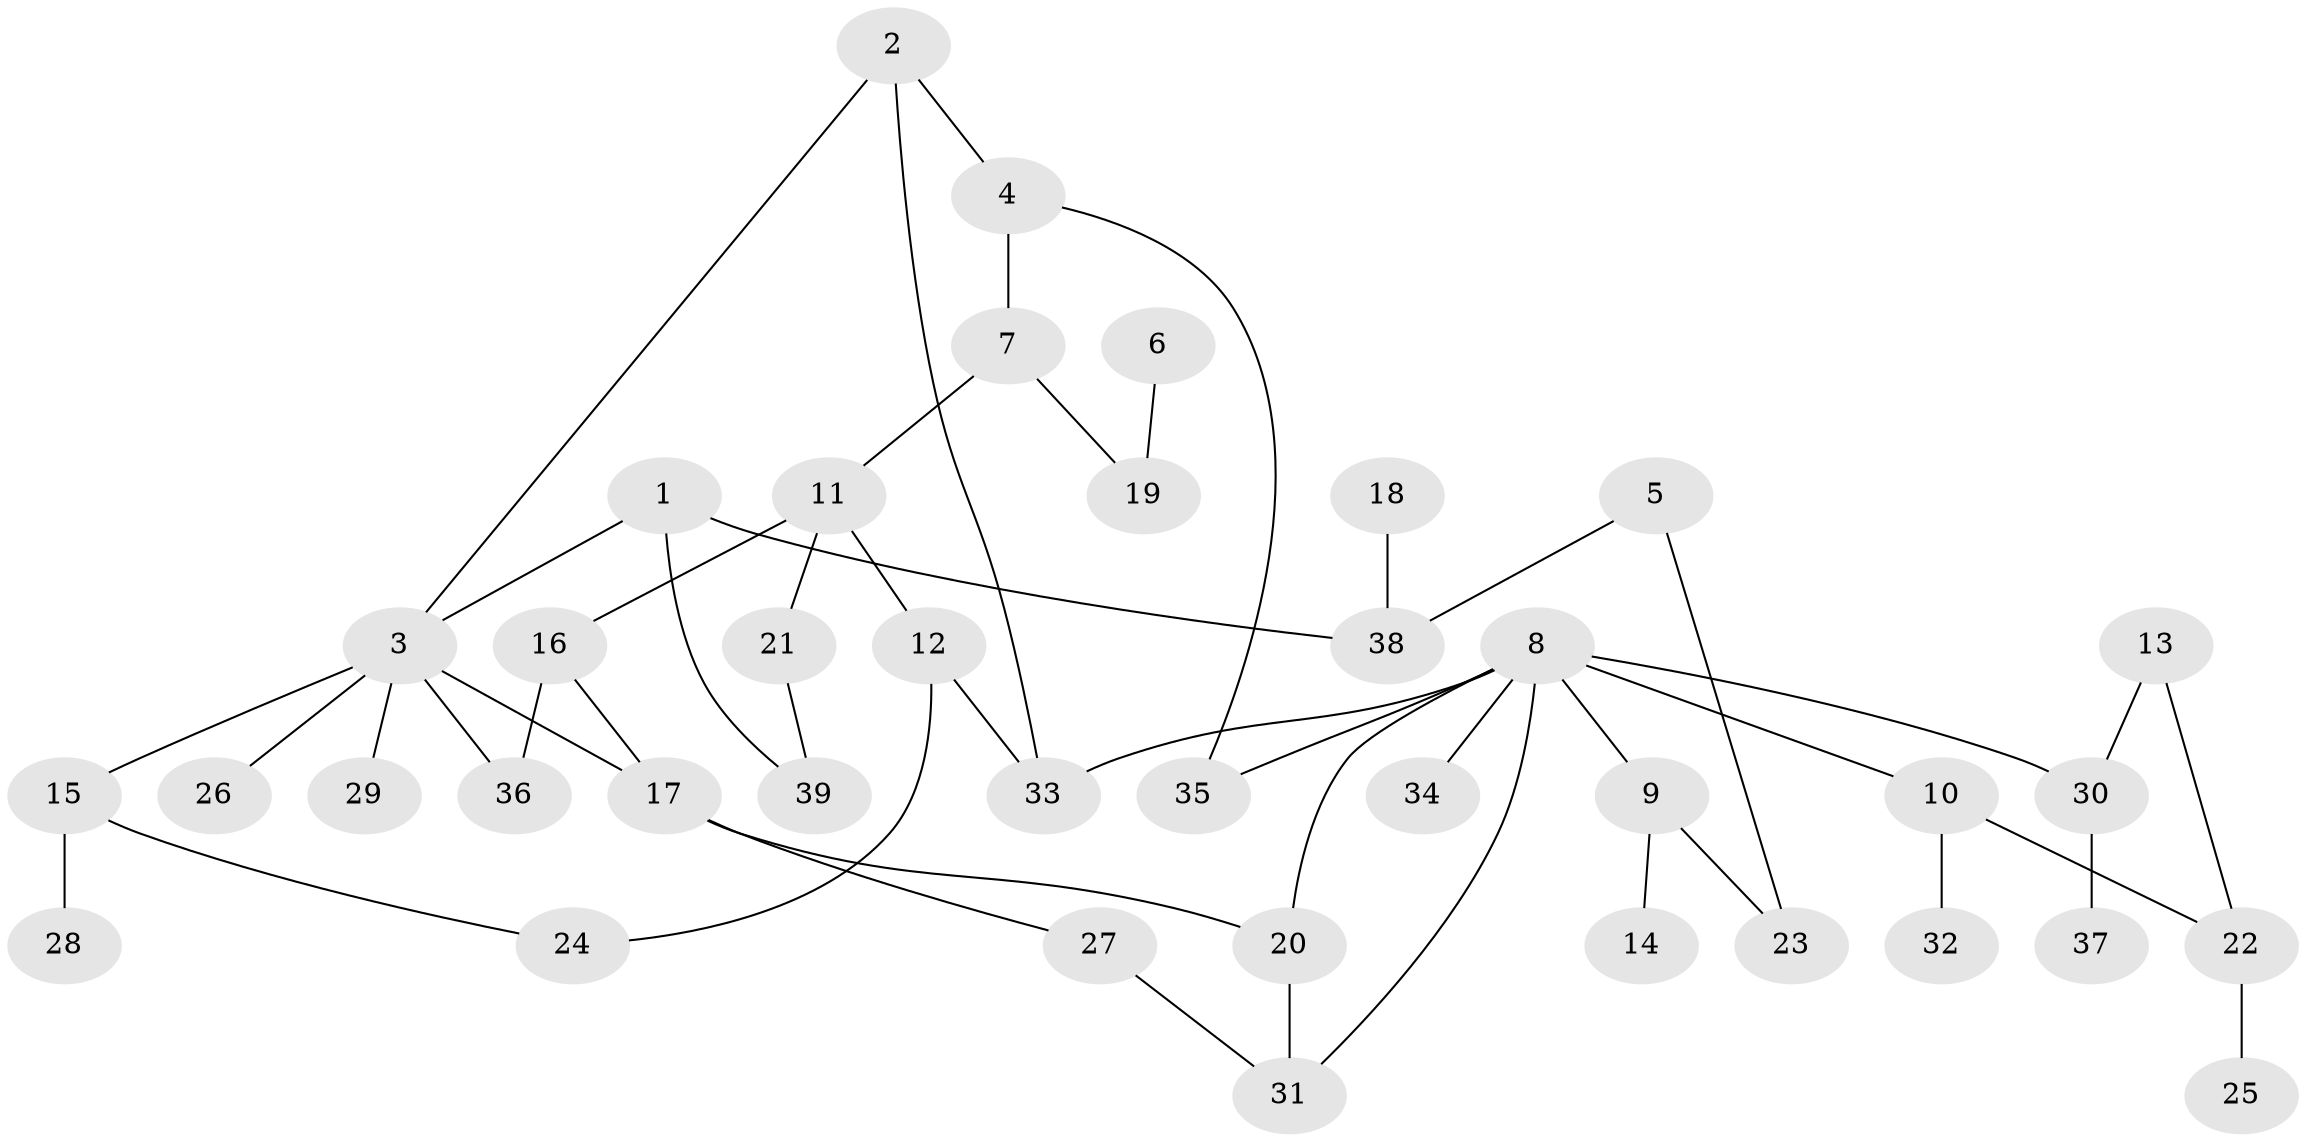 // original degree distribution, {3: 0.2077922077922078, 7: 0.012987012987012988, 2: 0.3116883116883117, 6: 0.012987012987012988, 4: 0.07792207792207792, 5: 0.03896103896103896, 1: 0.33766233766233766}
// Generated by graph-tools (version 1.1) at 2025/01/03/09/25 03:01:12]
// undirected, 39 vertices, 49 edges
graph export_dot {
graph [start="1"]
  node [color=gray90,style=filled];
  1;
  2;
  3;
  4;
  5;
  6;
  7;
  8;
  9;
  10;
  11;
  12;
  13;
  14;
  15;
  16;
  17;
  18;
  19;
  20;
  21;
  22;
  23;
  24;
  25;
  26;
  27;
  28;
  29;
  30;
  31;
  32;
  33;
  34;
  35;
  36;
  37;
  38;
  39;
  1 -- 3 [weight=1.0];
  1 -- 38 [weight=1.0];
  1 -- 39 [weight=1.0];
  2 -- 3 [weight=1.0];
  2 -- 4 [weight=1.0];
  2 -- 33 [weight=1.0];
  3 -- 15 [weight=1.0];
  3 -- 17 [weight=1.0];
  3 -- 26 [weight=1.0];
  3 -- 29 [weight=1.0];
  3 -- 36 [weight=1.0];
  4 -- 7 [weight=1.0];
  4 -- 35 [weight=1.0];
  5 -- 23 [weight=1.0];
  5 -- 38 [weight=1.0];
  6 -- 19 [weight=1.0];
  7 -- 11 [weight=1.0];
  7 -- 19 [weight=1.0];
  8 -- 9 [weight=1.0];
  8 -- 10 [weight=1.0];
  8 -- 20 [weight=1.0];
  8 -- 30 [weight=1.0];
  8 -- 31 [weight=1.0];
  8 -- 33 [weight=1.0];
  8 -- 34 [weight=1.0];
  8 -- 35 [weight=1.0];
  9 -- 14 [weight=1.0];
  9 -- 23 [weight=1.0];
  10 -- 22 [weight=1.0];
  10 -- 32 [weight=1.0];
  11 -- 12 [weight=1.0];
  11 -- 16 [weight=1.0];
  11 -- 21 [weight=1.0];
  12 -- 24 [weight=1.0];
  12 -- 33 [weight=1.0];
  13 -- 22 [weight=1.0];
  13 -- 30 [weight=1.0];
  15 -- 24 [weight=1.0];
  15 -- 28 [weight=1.0];
  16 -- 17 [weight=1.0];
  16 -- 36 [weight=1.0];
  17 -- 20 [weight=1.0];
  17 -- 27 [weight=1.0];
  18 -- 38 [weight=1.0];
  20 -- 31 [weight=1.0];
  21 -- 39 [weight=1.0];
  22 -- 25 [weight=1.0];
  27 -- 31 [weight=1.0];
  30 -- 37 [weight=1.0];
}
